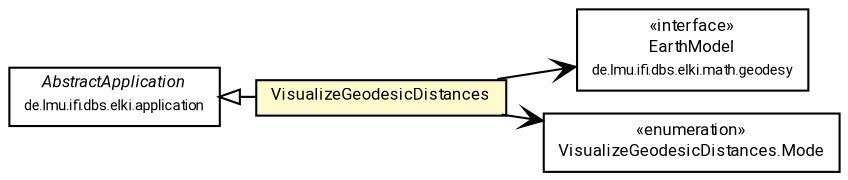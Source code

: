 #!/usr/local/bin/dot
#
# Class diagram 
# Generated by UMLGraph version R5_7_2-60-g0e99a6 (http://www.spinellis.gr/umlgraph/)
#

digraph G {
	graph [fontnames="svg"]
	edge [fontname="Roboto",fontsize=7,labelfontname="Roboto",labelfontsize=7,color="black"];
	node [fontname="Roboto",fontcolor="black",fontsize=8,shape=plaintext,margin=0,width=0,height=0];
	nodesep=0.15;
	ranksep=0.25;
	rankdir=LR;
	// de.lmu.ifi.dbs.elki.application.AbstractApplication
	c10727335 [label=<<table title="de.lmu.ifi.dbs.elki.application.AbstractApplication" border="0" cellborder="1" cellspacing="0" cellpadding="2" href="../AbstractApplication.html" target="_parent">
		<tr><td><table border="0" cellspacing="0" cellpadding="1">
		<tr><td align="center" balign="center"> <font face="Roboto"><i>AbstractApplication</i></font> </td></tr>
		<tr><td align="center" balign="center"> <font face="Roboto" point-size="7.0">de.lmu.ifi.dbs.elki.application</font> </td></tr>
		</table></td></tr>
		</table>>, URL="../AbstractApplication.html"];
	// de.lmu.ifi.dbs.elki.math.geodesy.EarthModel
	c10728427 [label=<<table title="de.lmu.ifi.dbs.elki.math.geodesy.EarthModel" border="0" cellborder="1" cellspacing="0" cellpadding="2" href="../../math/geodesy/EarthModel.html" target="_parent">
		<tr><td><table border="0" cellspacing="0" cellpadding="1">
		<tr><td align="center" balign="center"> &#171;interface&#187; </td></tr>
		<tr><td align="center" balign="center"> <font face="Roboto">EarthModel</font> </td></tr>
		<tr><td align="center" balign="center"> <font face="Roboto" point-size="7.0">de.lmu.ifi.dbs.elki.math.geodesy</font> </td></tr>
		</table></td></tr>
		</table>>, URL="../../math/geodesy/EarthModel.html"];
	// de.lmu.ifi.dbs.elki.application.experiments.VisualizeGeodesicDistances
	c10728447 [label=<<table title="de.lmu.ifi.dbs.elki.application.experiments.VisualizeGeodesicDistances" border="0" cellborder="1" cellspacing="0" cellpadding="2" bgcolor="lemonChiffon" href="VisualizeGeodesicDistances.html" target="_parent">
		<tr><td><table border="0" cellspacing="0" cellpadding="1">
		<tr><td align="center" balign="center"> <font face="Roboto">VisualizeGeodesicDistances</font> </td></tr>
		</table></td></tr>
		</table>>, URL="VisualizeGeodesicDistances.html"];
	// de.lmu.ifi.dbs.elki.application.experiments.VisualizeGeodesicDistances.Mode
	c10728448 [label=<<table title="de.lmu.ifi.dbs.elki.application.experiments.VisualizeGeodesicDistances.Mode" border="0" cellborder="1" cellspacing="0" cellpadding="2" href="VisualizeGeodesicDistances.Mode.html" target="_parent">
		<tr><td><table border="0" cellspacing="0" cellpadding="1">
		<tr><td align="center" balign="center"> &#171;enumeration&#187; </td></tr>
		<tr><td align="center" balign="center"> <font face="Roboto">VisualizeGeodesicDistances.Mode</font> </td></tr>
		</table></td></tr>
		</table>>, URL="VisualizeGeodesicDistances.Mode.html"];
	// de.lmu.ifi.dbs.elki.application.experiments.VisualizeGeodesicDistances extends de.lmu.ifi.dbs.elki.application.AbstractApplication
	c10727335 -> c10728447 [arrowtail=empty,dir=back,weight=10];
	// de.lmu.ifi.dbs.elki.application.experiments.VisualizeGeodesicDistances navassoc de.lmu.ifi.dbs.elki.application.experiments.VisualizeGeodesicDistances.Mode
	c10728447 -> c10728448 [arrowhead=open,weight=1];
	// de.lmu.ifi.dbs.elki.application.experiments.VisualizeGeodesicDistances navassoc de.lmu.ifi.dbs.elki.math.geodesy.EarthModel
	c10728447 -> c10728427 [arrowhead=open,weight=1];
}

